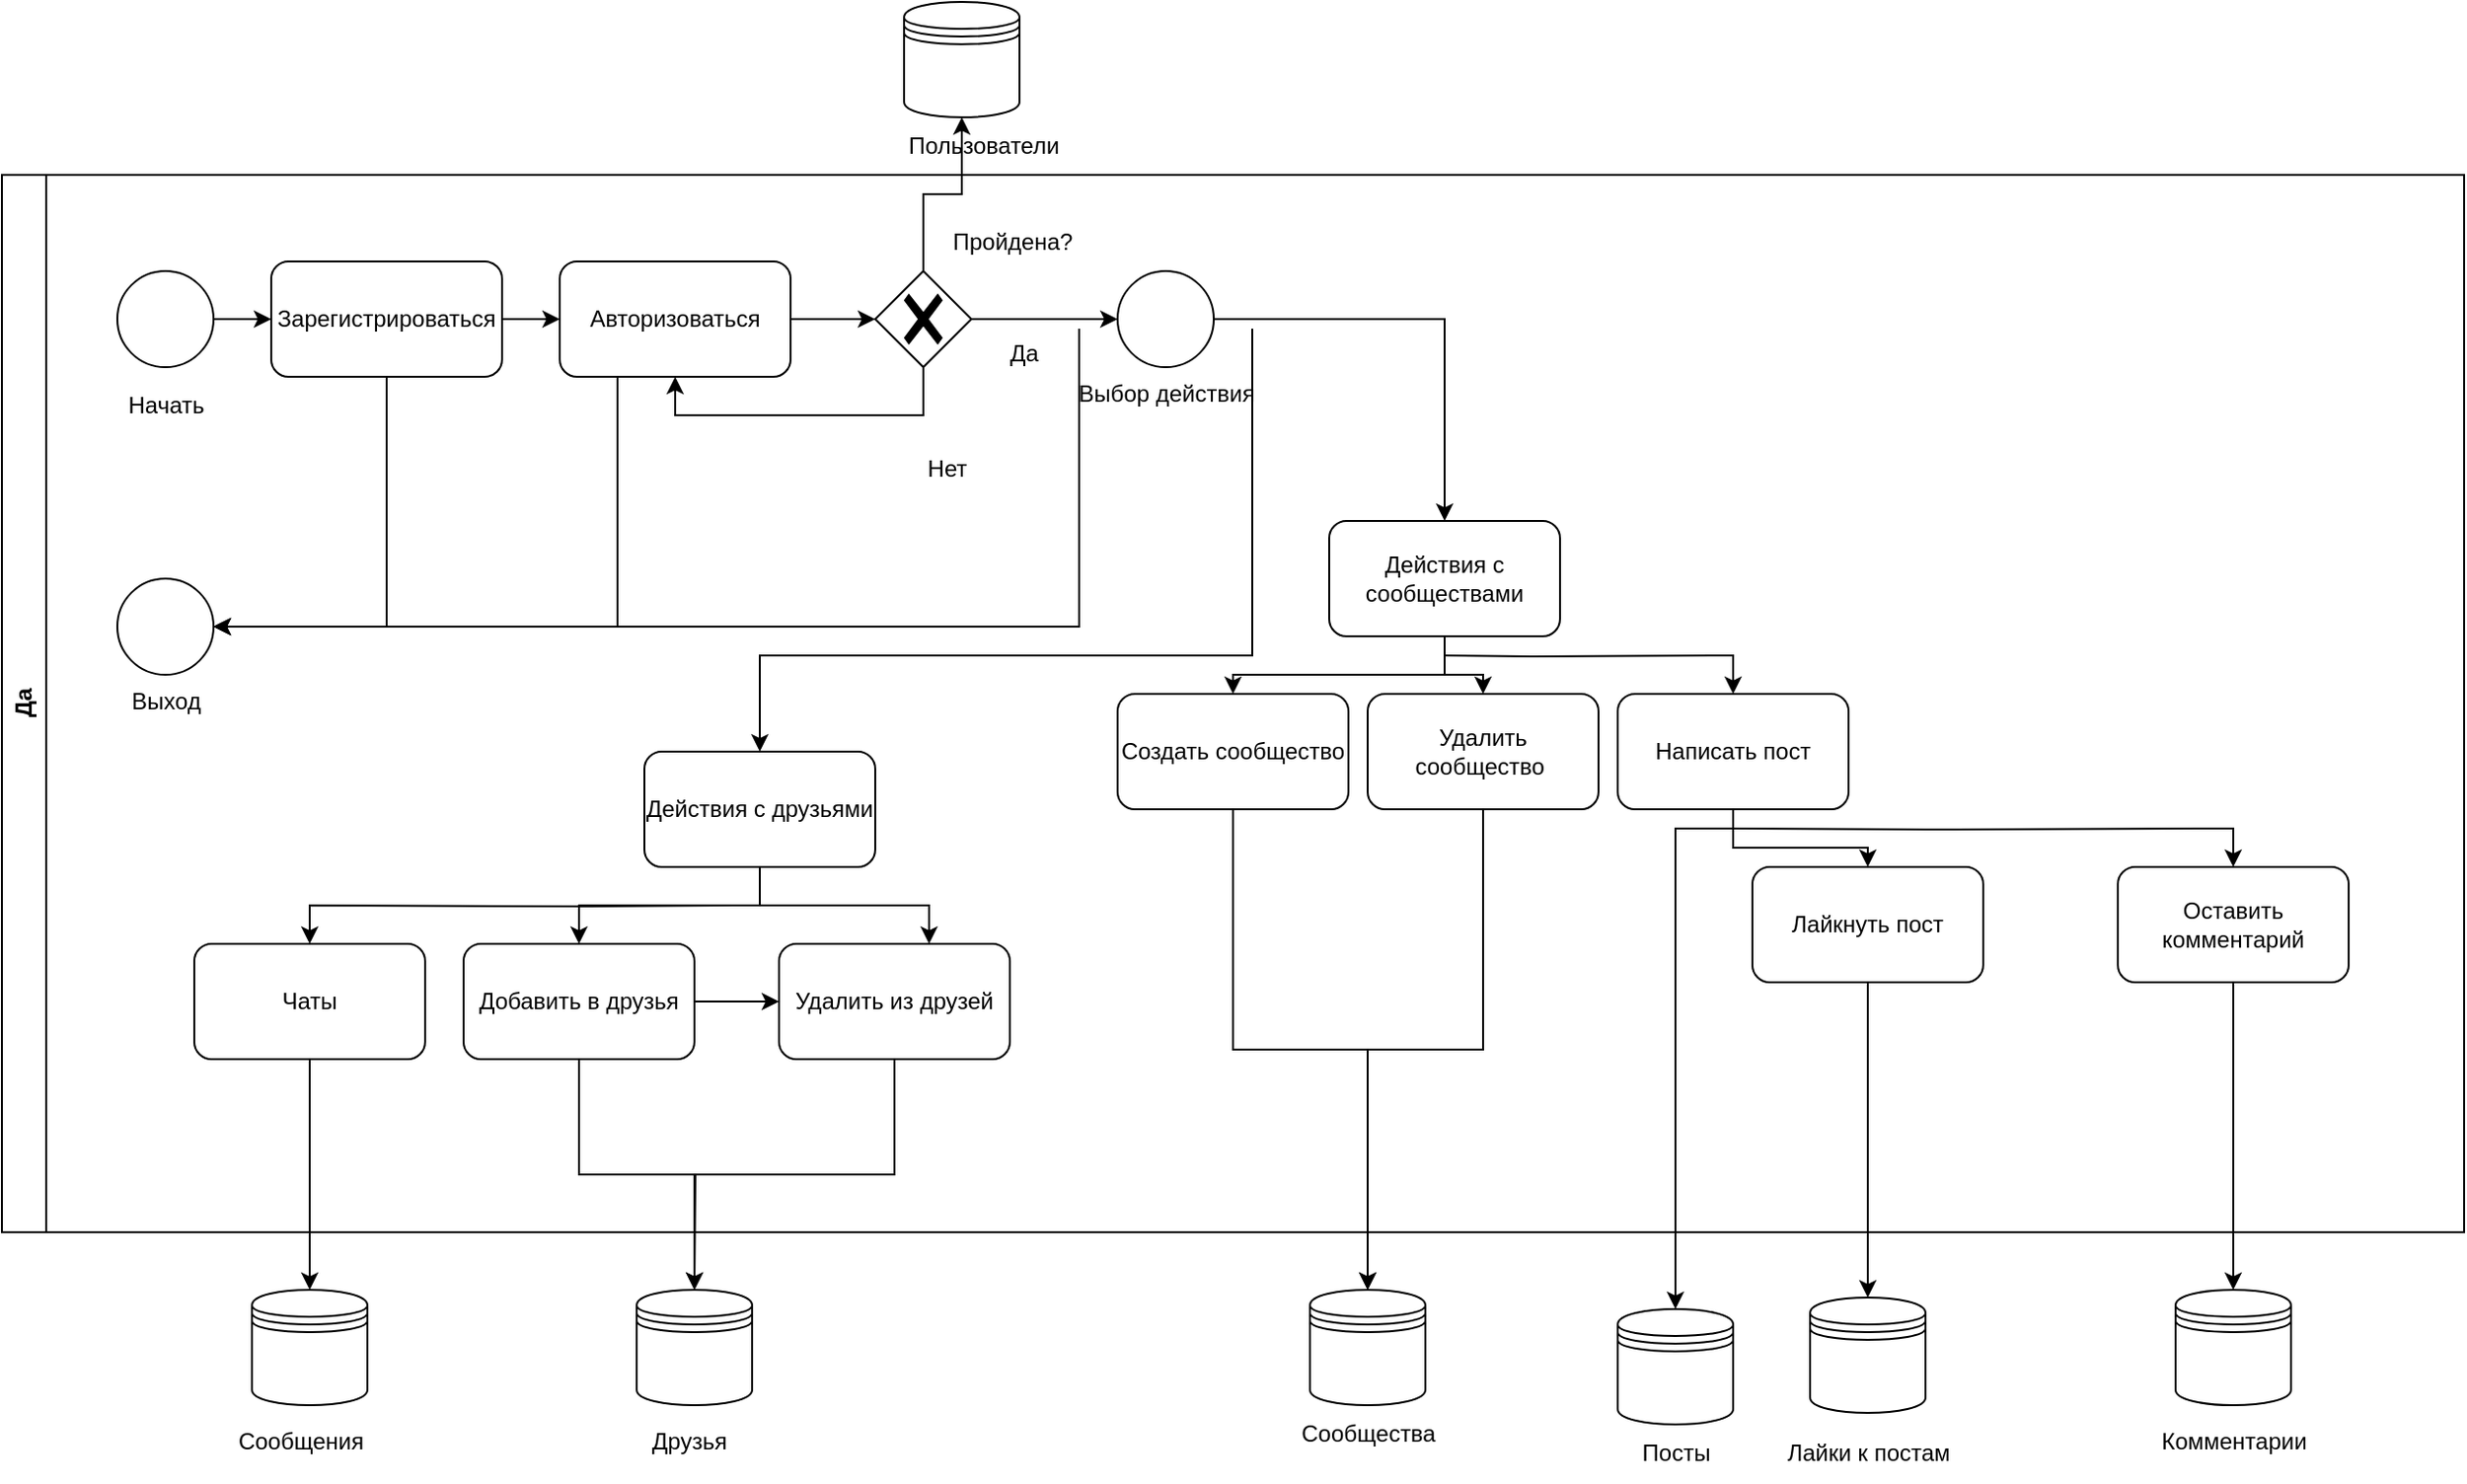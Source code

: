 <mxfile version="21.7.5" type="device">
  <diagram name="Страница — 1" id="y-v5PsPKPSN_T8NJfxyy">
    <mxGraphModel dx="2514" dy="907" grid="1" gridSize="10" guides="1" tooltips="1" connect="1" arrows="1" fold="1" page="1" pageScale="1" pageWidth="827" pageHeight="1169" math="0" shadow="0">
      <root>
        <mxCell id="0" />
        <mxCell id="1" parent="0" />
        <mxCell id="eUXOg0ovLD5lxjKrLg9W-1" value="Да" style="swimlane;horizontal=0;whiteSpace=wrap;html=1;" vertex="1" parent="1">
          <mxGeometry x="-110" y="150" width="1280" height="550" as="geometry" />
        </mxCell>
        <mxCell id="eUXOg0ovLD5lxjKrLg9W-9" value="" style="edgeStyle=orthogonalEdgeStyle;rounded=0;orthogonalLoop=1;jettySize=auto;html=1;" edge="1" parent="eUXOg0ovLD5lxjKrLg9W-1" source="eUXOg0ovLD5lxjKrLg9W-3" target="eUXOg0ovLD5lxjKrLg9W-6">
          <mxGeometry relative="1" as="geometry" />
        </mxCell>
        <mxCell id="eUXOg0ovLD5lxjKrLg9W-3" value="" style="points=[[0.145,0.145,0],[0.5,0,0],[0.855,0.145,0],[1,0.5,0],[0.855,0.855,0],[0.5,1,0],[0.145,0.855,0],[0,0.5,0]];shape=mxgraph.bpmn.event;html=1;verticalLabelPosition=bottom;labelBackgroundColor=#ffffff;verticalAlign=top;align=center;perimeter=ellipsePerimeter;outlineConnect=0;aspect=fixed;outline=standard;symbol=general;" vertex="1" parent="eUXOg0ovLD5lxjKrLg9W-1">
          <mxGeometry x="60" y="50" width="50" height="50" as="geometry" />
        </mxCell>
        <mxCell id="eUXOg0ovLD5lxjKrLg9W-10" value="" style="edgeStyle=orthogonalEdgeStyle;rounded=0;orthogonalLoop=1;jettySize=auto;html=1;" edge="1" parent="eUXOg0ovLD5lxjKrLg9W-1" source="eUXOg0ovLD5lxjKrLg9W-6" target="eUXOg0ovLD5lxjKrLg9W-7">
          <mxGeometry relative="1" as="geometry" />
        </mxCell>
        <mxCell id="eUXOg0ovLD5lxjKrLg9W-6" value="Зарегистрироваться" style="rounded=1;whiteSpace=wrap;html=1;" vertex="1" parent="eUXOg0ovLD5lxjKrLg9W-1">
          <mxGeometry x="140" y="45" width="120" height="60" as="geometry" />
        </mxCell>
        <mxCell id="eUXOg0ovLD5lxjKrLg9W-7" value="Авторизоваться" style="rounded=1;whiteSpace=wrap;html=1;" vertex="1" parent="eUXOg0ovLD5lxjKrLg9W-1">
          <mxGeometry x="290" y="45" width="120" height="60" as="geometry" />
        </mxCell>
        <mxCell id="eUXOg0ovLD5lxjKrLg9W-8" value="Начать" style="text;html=1;align=center;verticalAlign=middle;resizable=0;points=[];autosize=1;strokeColor=none;fillColor=none;" vertex="1" parent="eUXOg0ovLD5lxjKrLg9W-1">
          <mxGeometry x="55" y="105" width="60" height="30" as="geometry" />
        </mxCell>
        <mxCell id="eUXOg0ovLD5lxjKrLg9W-24" value="" style="edgeStyle=orthogonalEdgeStyle;rounded=0;orthogonalLoop=1;jettySize=auto;html=1;" edge="1" parent="eUXOg0ovLD5lxjKrLg9W-1" source="eUXOg0ovLD5lxjKrLg9W-18" target="eUXOg0ovLD5lxjKrLg9W-23">
          <mxGeometry relative="1" as="geometry" />
        </mxCell>
        <mxCell id="eUXOg0ovLD5lxjKrLg9W-27" style="edgeStyle=orthogonalEdgeStyle;rounded=0;orthogonalLoop=1;jettySize=auto;html=1;entryX=0.5;entryY=1;entryDx=0;entryDy=0;exitX=0.5;exitY=1;exitDx=0;exitDy=0;exitPerimeter=0;" edge="1" parent="eUXOg0ovLD5lxjKrLg9W-1" source="eUXOg0ovLD5lxjKrLg9W-18" target="eUXOg0ovLD5lxjKrLg9W-7">
          <mxGeometry relative="1" as="geometry">
            <mxPoint x="470" y="110" as="sourcePoint" />
          </mxGeometry>
        </mxCell>
        <mxCell id="eUXOg0ovLD5lxjKrLg9W-18" value="" style="points=[[0.25,0.25,0],[0.5,0,0],[0.75,0.25,0],[1,0.5,0],[0.75,0.75,0],[0.5,1,0],[0.25,0.75,0],[0,0.5,0]];shape=mxgraph.bpmn.gateway2;html=1;verticalLabelPosition=bottom;labelBackgroundColor=#ffffff;verticalAlign=top;align=center;perimeter=rhombusPerimeter;outlineConnect=0;outline=none;symbol=none;gwType=exclusive;" vertex="1" parent="eUXOg0ovLD5lxjKrLg9W-1">
          <mxGeometry x="454" y="50" width="50" height="50" as="geometry" />
        </mxCell>
        <mxCell id="eUXOg0ovLD5lxjKrLg9W-48" style="edgeStyle=orthogonalEdgeStyle;rounded=0;orthogonalLoop=1;jettySize=auto;html=1;" edge="1" parent="eUXOg0ovLD5lxjKrLg9W-1" source="eUXOg0ovLD5lxjKrLg9W-23" target="eUXOg0ovLD5lxjKrLg9W-42">
          <mxGeometry relative="1" as="geometry" />
        </mxCell>
        <mxCell id="eUXOg0ovLD5lxjKrLg9W-23" value="Выбор действия" style="points=[[0.145,0.145,0],[0.5,0,0],[0.855,0.145,0],[1,0.5,0],[0.855,0.855,0],[0.5,1,0],[0.145,0.855,0],[0,0.5,0]];shape=mxgraph.bpmn.event;html=1;verticalLabelPosition=bottom;labelBackgroundColor=#ffffff;verticalAlign=top;align=center;perimeter=ellipsePerimeter;outlineConnect=0;aspect=fixed;outline=standard;symbol=general;" vertex="1" parent="eUXOg0ovLD5lxjKrLg9W-1">
          <mxGeometry x="580" y="50" width="50" height="50" as="geometry" />
        </mxCell>
        <mxCell id="eUXOg0ovLD5lxjKrLg9W-26" value="" style="edgeStyle=orthogonalEdgeStyle;rounded=0;orthogonalLoop=1;jettySize=auto;html=1;entryX=0;entryY=0.5;entryDx=0;entryDy=0;entryPerimeter=0;" edge="1" parent="eUXOg0ovLD5lxjKrLg9W-1" source="eUXOg0ovLD5lxjKrLg9W-7" target="eUXOg0ovLD5lxjKrLg9W-18">
          <mxGeometry relative="1" as="geometry" />
        </mxCell>
        <mxCell id="eUXOg0ovLD5lxjKrLg9W-19" value="Пройдена?" style="text;html=1;align=center;verticalAlign=middle;resizable=0;points=[];autosize=1;strokeColor=none;fillColor=none;" vertex="1" parent="eUXOg0ovLD5lxjKrLg9W-1">
          <mxGeometry x="480" y="20" width="90" height="30" as="geometry" />
        </mxCell>
        <mxCell id="eUXOg0ovLD5lxjKrLg9W-31" value="Выход" style="points=[[0.145,0.145,0],[0.5,0,0],[0.855,0.145,0],[1,0.5,0],[0.855,0.855,0],[0.5,1,0],[0.145,0.855,0],[0,0.5,0]];shape=mxgraph.bpmn.event;html=1;verticalLabelPosition=bottom;labelBackgroundColor=#ffffff;verticalAlign=top;align=center;perimeter=ellipsePerimeter;outlineConnect=0;aspect=fixed;outline=standard;symbol=general;" vertex="1" parent="eUXOg0ovLD5lxjKrLg9W-1">
          <mxGeometry x="60" y="210" width="50" height="50" as="geometry" />
        </mxCell>
        <mxCell id="eUXOg0ovLD5lxjKrLg9W-33" value="" style="endArrow=classic;html=1;rounded=0;entryX=1;entryY=0.5;entryDx=0;entryDy=0;entryPerimeter=0;exitX=0.5;exitY=1;exitDx=0;exitDy=0;" edge="1" parent="eUXOg0ovLD5lxjKrLg9W-1" source="eUXOg0ovLD5lxjKrLg9W-6" target="eUXOg0ovLD5lxjKrLg9W-31">
          <mxGeometry width="50" height="50" relative="1" as="geometry">
            <mxPoint x="470" y="200" as="sourcePoint" />
            <mxPoint x="520" y="150" as="targetPoint" />
            <Array as="points">
              <mxPoint x="200" y="235" />
            </Array>
          </mxGeometry>
        </mxCell>
        <mxCell id="eUXOg0ovLD5lxjKrLg9W-35" value="" style="endArrow=classic;html=1;rounded=0;entryX=1;entryY=0.5;entryDx=0;entryDy=0;entryPerimeter=0;exitX=0.25;exitY=1;exitDx=0;exitDy=0;" edge="1" parent="eUXOg0ovLD5lxjKrLg9W-1" source="eUXOg0ovLD5lxjKrLg9W-7" target="eUXOg0ovLD5lxjKrLg9W-31">
          <mxGeometry width="50" height="50" relative="1" as="geometry">
            <mxPoint x="470" y="200" as="sourcePoint" />
            <mxPoint x="520" y="150" as="targetPoint" />
            <Array as="points">
              <mxPoint x="320" y="235" />
            </Array>
          </mxGeometry>
        </mxCell>
        <mxCell id="eUXOg0ovLD5lxjKrLg9W-55" style="edgeStyle=orthogonalEdgeStyle;rounded=0;orthogonalLoop=1;jettySize=auto;html=1;" edge="1" parent="eUXOg0ovLD5lxjKrLg9W-1" source="eUXOg0ovLD5lxjKrLg9W-37" target="eUXOg0ovLD5lxjKrLg9W-38">
          <mxGeometry relative="1" as="geometry" />
        </mxCell>
        <mxCell id="eUXOg0ovLD5lxjKrLg9W-56" style="edgeStyle=orthogonalEdgeStyle;rounded=0;orthogonalLoop=1;jettySize=auto;html=1;entryX=0.65;entryY=0;entryDx=0;entryDy=0;entryPerimeter=0;" edge="1" parent="eUXOg0ovLD5lxjKrLg9W-1" source="eUXOg0ovLD5lxjKrLg9W-37" target="eUXOg0ovLD5lxjKrLg9W-39">
          <mxGeometry relative="1" as="geometry" />
        </mxCell>
        <mxCell id="eUXOg0ovLD5lxjKrLg9W-78" style="edgeStyle=orthogonalEdgeStyle;rounded=0;orthogonalLoop=1;jettySize=auto;html=1;" edge="1" parent="eUXOg0ovLD5lxjKrLg9W-1" target="eUXOg0ovLD5lxjKrLg9W-74">
          <mxGeometry relative="1" as="geometry">
            <mxPoint x="390" y="380" as="sourcePoint" />
          </mxGeometry>
        </mxCell>
        <mxCell id="eUXOg0ovLD5lxjKrLg9W-37" value="Действия с друзьями" style="rounded=1;whiteSpace=wrap;html=1;" vertex="1" parent="eUXOg0ovLD5lxjKrLg9W-1">
          <mxGeometry x="334" y="300" width="120" height="60" as="geometry" />
        </mxCell>
        <mxCell id="eUXOg0ovLD5lxjKrLg9W-79" value="" style="edgeStyle=orthogonalEdgeStyle;rounded=0;orthogonalLoop=1;jettySize=auto;html=1;" edge="1" parent="eUXOg0ovLD5lxjKrLg9W-1" source="eUXOg0ovLD5lxjKrLg9W-38" target="eUXOg0ovLD5lxjKrLg9W-39">
          <mxGeometry relative="1" as="geometry" />
        </mxCell>
        <mxCell id="eUXOg0ovLD5lxjKrLg9W-38" value="Добавить в друзья" style="rounded=1;whiteSpace=wrap;html=1;" vertex="1" parent="eUXOg0ovLD5lxjKrLg9W-1">
          <mxGeometry x="240" y="400" width="120" height="60" as="geometry" />
        </mxCell>
        <mxCell id="eUXOg0ovLD5lxjKrLg9W-39" value="Удалить из друзей" style="rounded=1;whiteSpace=wrap;html=1;" vertex="1" parent="eUXOg0ovLD5lxjKrLg9W-1">
          <mxGeometry x="404" y="400" width="120" height="60" as="geometry" />
        </mxCell>
        <mxCell id="eUXOg0ovLD5lxjKrLg9W-49" style="edgeStyle=orthogonalEdgeStyle;rounded=0;orthogonalLoop=1;jettySize=auto;html=1;entryX=0.5;entryY=0;entryDx=0;entryDy=0;" edge="1" parent="eUXOg0ovLD5lxjKrLg9W-1" source="eUXOg0ovLD5lxjKrLg9W-42" target="eUXOg0ovLD5lxjKrLg9W-43">
          <mxGeometry relative="1" as="geometry">
            <Array as="points">
              <mxPoint x="750" y="260" />
              <mxPoint x="640" y="260" />
            </Array>
          </mxGeometry>
        </mxCell>
        <mxCell id="eUXOg0ovLD5lxjKrLg9W-50" style="edgeStyle=orthogonalEdgeStyle;rounded=0;orthogonalLoop=1;jettySize=auto;html=1;entryX=0.5;entryY=0;entryDx=0;entryDy=0;" edge="1" parent="eUXOg0ovLD5lxjKrLg9W-1" source="eUXOg0ovLD5lxjKrLg9W-42" target="eUXOg0ovLD5lxjKrLg9W-44">
          <mxGeometry relative="1" as="geometry" />
        </mxCell>
        <mxCell id="eUXOg0ovLD5lxjKrLg9W-51" style="edgeStyle=orthogonalEdgeStyle;rounded=0;orthogonalLoop=1;jettySize=auto;html=1;entryX=0.5;entryY=0;entryDx=0;entryDy=0;" edge="1" parent="eUXOg0ovLD5lxjKrLg9W-1" target="eUXOg0ovLD5lxjKrLg9W-45">
          <mxGeometry relative="1" as="geometry">
            <mxPoint x="750" y="250" as="sourcePoint" />
          </mxGeometry>
        </mxCell>
        <mxCell id="eUXOg0ovLD5lxjKrLg9W-42" value="Действия с сообществами" style="rounded=1;whiteSpace=wrap;html=1;" vertex="1" parent="eUXOg0ovLD5lxjKrLg9W-1">
          <mxGeometry x="690" y="180" width="120" height="60" as="geometry" />
        </mxCell>
        <mxCell id="eUXOg0ovLD5lxjKrLg9W-43" value="Создать сообщество" style="rounded=1;whiteSpace=wrap;html=1;" vertex="1" parent="eUXOg0ovLD5lxjKrLg9W-1">
          <mxGeometry x="580" y="270" width="120" height="60" as="geometry" />
        </mxCell>
        <mxCell id="eUXOg0ovLD5lxjKrLg9W-44" value="Удалить сообщество&amp;nbsp;" style="rounded=1;whiteSpace=wrap;html=1;" vertex="1" parent="eUXOg0ovLD5lxjKrLg9W-1">
          <mxGeometry x="710" y="270" width="120" height="60" as="geometry" />
        </mxCell>
        <mxCell id="eUXOg0ovLD5lxjKrLg9W-67" value="" style="edgeStyle=orthogonalEdgeStyle;rounded=0;orthogonalLoop=1;jettySize=auto;html=1;" edge="1" parent="eUXOg0ovLD5lxjKrLg9W-1" source="eUXOg0ovLD5lxjKrLg9W-45" target="eUXOg0ovLD5lxjKrLg9W-46">
          <mxGeometry relative="1" as="geometry" />
        </mxCell>
        <mxCell id="eUXOg0ovLD5lxjKrLg9W-68" style="edgeStyle=orthogonalEdgeStyle;rounded=0;orthogonalLoop=1;jettySize=auto;html=1;" edge="1" parent="eUXOg0ovLD5lxjKrLg9W-1" target="eUXOg0ovLD5lxjKrLg9W-47">
          <mxGeometry relative="1" as="geometry">
            <mxPoint x="900" y="340" as="sourcePoint" />
          </mxGeometry>
        </mxCell>
        <mxCell id="eUXOg0ovLD5lxjKrLg9W-45" value="Написать пост" style="rounded=1;whiteSpace=wrap;html=1;" vertex="1" parent="eUXOg0ovLD5lxjKrLg9W-1">
          <mxGeometry x="840" y="270" width="120" height="60" as="geometry" />
        </mxCell>
        <mxCell id="eUXOg0ovLD5lxjKrLg9W-46" value="Лайкнуть пост" style="rounded=1;whiteSpace=wrap;html=1;" vertex="1" parent="eUXOg0ovLD5lxjKrLg9W-1">
          <mxGeometry x="910" y="360" width="120" height="60" as="geometry" />
        </mxCell>
        <mxCell id="eUXOg0ovLD5lxjKrLg9W-47" value="Оставить комментарий" style="rounded=1;whiteSpace=wrap;html=1;" vertex="1" parent="eUXOg0ovLD5lxjKrLg9W-1">
          <mxGeometry x="1100" y="360" width="120" height="60" as="geometry" />
        </mxCell>
        <mxCell id="eUXOg0ovLD5lxjKrLg9W-74" value="Чаты" style="rounded=1;whiteSpace=wrap;html=1;" vertex="1" parent="eUXOg0ovLD5lxjKrLg9W-1">
          <mxGeometry x="100" y="400" width="120" height="60" as="geometry" />
        </mxCell>
        <mxCell id="eUXOg0ovLD5lxjKrLg9W-12" value="" style="shape=datastore;whiteSpace=wrap;html=1;" vertex="1" parent="1">
          <mxGeometry x="359" y="60" width="60" height="60" as="geometry" />
        </mxCell>
        <mxCell id="eUXOg0ovLD5lxjKrLg9W-21" value="" style="edgeStyle=orthogonalEdgeStyle;rounded=0;orthogonalLoop=1;jettySize=auto;html=1;" edge="1" parent="1" source="eUXOg0ovLD5lxjKrLg9W-18" target="eUXOg0ovLD5lxjKrLg9W-12">
          <mxGeometry relative="1" as="geometry" />
        </mxCell>
        <mxCell id="eUXOg0ovLD5lxjKrLg9W-22" value="Пользователи" style="text;html=1;align=center;verticalAlign=middle;resizable=0;points=[];autosize=1;strokeColor=none;fillColor=none;" vertex="1" parent="1">
          <mxGeometry x="350" y="120" width="100" height="30" as="geometry" />
        </mxCell>
        <mxCell id="eUXOg0ovLD5lxjKrLg9W-29" value="Нет" style="text;html=1;align=center;verticalAlign=middle;resizable=0;points=[];autosize=1;strokeColor=none;fillColor=none;" vertex="1" parent="1">
          <mxGeometry x="361" y="288" width="40" height="30" as="geometry" />
        </mxCell>
        <mxCell id="eUXOg0ovLD5lxjKrLg9W-30" value="Да" style="text;html=1;align=center;verticalAlign=middle;resizable=0;points=[];autosize=1;strokeColor=none;fillColor=none;" vertex="1" parent="1">
          <mxGeometry x="401" y="228" width="40" height="30" as="geometry" />
        </mxCell>
        <mxCell id="eUXOg0ovLD5lxjKrLg9W-36" value="" style="endArrow=classic;html=1;rounded=0;entryX=1;entryY=0.5;entryDx=0;entryDy=0;entryPerimeter=0;" edge="1" parent="1" target="eUXOg0ovLD5lxjKrLg9W-31">
          <mxGeometry width="50" height="50" relative="1" as="geometry">
            <mxPoint x="450" y="230" as="sourcePoint" />
            <mxPoint x="430" y="310" as="targetPoint" />
            <Array as="points">
              <mxPoint x="450" y="385" />
            </Array>
          </mxGeometry>
        </mxCell>
        <mxCell id="eUXOg0ovLD5lxjKrLg9W-40" value="" style="shape=datastore;whiteSpace=wrap;html=1;" vertex="1" parent="1">
          <mxGeometry x="220" y="730" width="60" height="60" as="geometry" />
        </mxCell>
        <mxCell id="eUXOg0ovLD5lxjKrLg9W-41" value="Друзья" style="text;html=1;align=center;verticalAlign=middle;resizable=0;points=[];autosize=1;strokeColor=none;fillColor=none;" vertex="1" parent="1">
          <mxGeometry x="217" y="794" width="60" height="30" as="geometry" />
        </mxCell>
        <mxCell id="eUXOg0ovLD5lxjKrLg9W-53" value="" style="endArrow=classic;html=1;rounded=0;entryX=0.5;entryY=0;entryDx=0;entryDy=0;" edge="1" parent="1" target="eUXOg0ovLD5lxjKrLg9W-37">
          <mxGeometry width="50" height="50" relative="1" as="geometry">
            <mxPoint x="540" y="230" as="sourcePoint" />
            <mxPoint x="520" y="510" as="targetPoint" />
            <Array as="points">
              <mxPoint x="540" y="400" />
              <mxPoint x="284" y="400" />
            </Array>
          </mxGeometry>
        </mxCell>
        <mxCell id="eUXOg0ovLD5lxjKrLg9W-57" style="edgeStyle=orthogonalEdgeStyle;rounded=0;orthogonalLoop=1;jettySize=auto;html=1;" edge="1" parent="1" source="eUXOg0ovLD5lxjKrLg9W-38">
          <mxGeometry relative="1" as="geometry">
            <mxPoint x="250" y="730" as="targetPoint" />
          </mxGeometry>
        </mxCell>
        <mxCell id="eUXOg0ovLD5lxjKrLg9W-58" style="edgeStyle=orthogonalEdgeStyle;rounded=0;orthogonalLoop=1;jettySize=auto;html=1;entryX=0.5;entryY=0;entryDx=0;entryDy=0;" edge="1" parent="1" source="eUXOg0ovLD5lxjKrLg9W-39" target="eUXOg0ovLD5lxjKrLg9W-40">
          <mxGeometry relative="1" as="geometry">
            <Array as="points">
              <mxPoint x="354" y="670" />
              <mxPoint x="250" y="670" />
            </Array>
          </mxGeometry>
        </mxCell>
        <mxCell id="eUXOg0ovLD5lxjKrLg9W-59" value="" style="shape=datastore;whiteSpace=wrap;html=1;" vertex="1" parent="1">
          <mxGeometry x="570" y="730" width="60" height="60" as="geometry" />
        </mxCell>
        <mxCell id="eUXOg0ovLD5lxjKrLg9W-60" value="Сообщества" style="text;html=1;align=center;verticalAlign=middle;resizable=0;points=[];autosize=1;strokeColor=none;fillColor=none;" vertex="1" parent="1">
          <mxGeometry x="555" y="790" width="90" height="30" as="geometry" />
        </mxCell>
        <mxCell id="eUXOg0ovLD5lxjKrLg9W-61" value="" style="shape=datastore;whiteSpace=wrap;html=1;" vertex="1" parent="1">
          <mxGeometry x="730" y="740" width="60" height="60" as="geometry" />
        </mxCell>
        <mxCell id="eUXOg0ovLD5lxjKrLg9W-62" value="Посты" style="text;html=1;align=center;verticalAlign=middle;resizable=0;points=[];autosize=1;strokeColor=none;fillColor=none;" vertex="1" parent="1">
          <mxGeometry x="730" y="800" width="60" height="30" as="geometry" />
        </mxCell>
        <mxCell id="eUXOg0ovLD5lxjKrLg9W-63" value="" style="shape=datastore;whiteSpace=wrap;html=1;" vertex="1" parent="1">
          <mxGeometry x="1020" y="730" width="60" height="60" as="geometry" />
        </mxCell>
        <mxCell id="eUXOg0ovLD5lxjKrLg9W-64" value="Комментарии" style="text;html=1;align=center;verticalAlign=middle;resizable=0;points=[];autosize=1;strokeColor=none;fillColor=none;" vertex="1" parent="1">
          <mxGeometry x="1000" y="794" width="100" height="30" as="geometry" />
        </mxCell>
        <mxCell id="eUXOg0ovLD5lxjKrLg9W-65" value="" style="shape=datastore;whiteSpace=wrap;html=1;" vertex="1" parent="1">
          <mxGeometry x="830" y="734" width="60" height="60" as="geometry" />
        </mxCell>
        <mxCell id="eUXOg0ovLD5lxjKrLg9W-66" value="Лайки к постам" style="text;html=1;align=center;verticalAlign=middle;resizable=0;points=[];autosize=1;strokeColor=none;fillColor=none;" vertex="1" parent="1">
          <mxGeometry x="805" y="800" width="110" height="30" as="geometry" />
        </mxCell>
        <mxCell id="eUXOg0ovLD5lxjKrLg9W-69" style="edgeStyle=orthogonalEdgeStyle;rounded=0;orthogonalLoop=1;jettySize=auto;html=1;entryX=0.5;entryY=0;entryDx=0;entryDy=0;" edge="1" parent="1" source="eUXOg0ovLD5lxjKrLg9W-46" target="eUXOg0ovLD5lxjKrLg9W-65">
          <mxGeometry relative="1" as="geometry" />
        </mxCell>
        <mxCell id="eUXOg0ovLD5lxjKrLg9W-70" style="edgeStyle=orthogonalEdgeStyle;rounded=0;orthogonalLoop=1;jettySize=auto;html=1;entryX=0.5;entryY=0;entryDx=0;entryDy=0;" edge="1" parent="1" source="eUXOg0ovLD5lxjKrLg9W-47" target="eUXOg0ovLD5lxjKrLg9W-63">
          <mxGeometry relative="1" as="geometry" />
        </mxCell>
        <mxCell id="eUXOg0ovLD5lxjKrLg9W-71" style="edgeStyle=orthogonalEdgeStyle;rounded=0;orthogonalLoop=1;jettySize=auto;html=1;entryX=0.5;entryY=0;entryDx=0;entryDy=0;" edge="1" parent="1" source="eUXOg0ovLD5lxjKrLg9W-44" target="eUXOg0ovLD5lxjKrLg9W-59">
          <mxGeometry relative="1" as="geometry" />
        </mxCell>
        <mxCell id="eUXOg0ovLD5lxjKrLg9W-72" style="edgeStyle=orthogonalEdgeStyle;rounded=0;orthogonalLoop=1;jettySize=auto;html=1;entryX=0.5;entryY=0;entryDx=0;entryDy=0;" edge="1" parent="1" source="eUXOg0ovLD5lxjKrLg9W-43" target="eUXOg0ovLD5lxjKrLg9W-59">
          <mxGeometry relative="1" as="geometry" />
        </mxCell>
        <mxCell id="eUXOg0ovLD5lxjKrLg9W-73" style="edgeStyle=orthogonalEdgeStyle;rounded=0;orthogonalLoop=1;jettySize=auto;html=1;entryX=0.5;entryY=0;entryDx=0;entryDy=0;" edge="1" parent="1" source="eUXOg0ovLD5lxjKrLg9W-45" target="eUXOg0ovLD5lxjKrLg9W-61">
          <mxGeometry relative="1" as="geometry">
            <Array as="points">
              <mxPoint x="790" y="490" />
              <mxPoint x="760" y="490" />
            </Array>
          </mxGeometry>
        </mxCell>
        <mxCell id="eUXOg0ovLD5lxjKrLg9W-75" value="" style="shape=datastore;whiteSpace=wrap;html=1;" vertex="1" parent="1">
          <mxGeometry x="20" y="730" width="60" height="60" as="geometry" />
        </mxCell>
        <mxCell id="eUXOg0ovLD5lxjKrLg9W-76" value="Сообщения" style="text;html=1;align=center;verticalAlign=middle;resizable=0;points=[];autosize=1;strokeColor=none;fillColor=none;" vertex="1" parent="1">
          <mxGeometry y="794" width="90" height="30" as="geometry" />
        </mxCell>
        <mxCell id="eUXOg0ovLD5lxjKrLg9W-80" style="edgeStyle=orthogonalEdgeStyle;rounded=0;orthogonalLoop=1;jettySize=auto;html=1;" edge="1" parent="1" source="eUXOg0ovLD5lxjKrLg9W-74" target="eUXOg0ovLD5lxjKrLg9W-75">
          <mxGeometry relative="1" as="geometry" />
        </mxCell>
      </root>
    </mxGraphModel>
  </diagram>
</mxfile>

